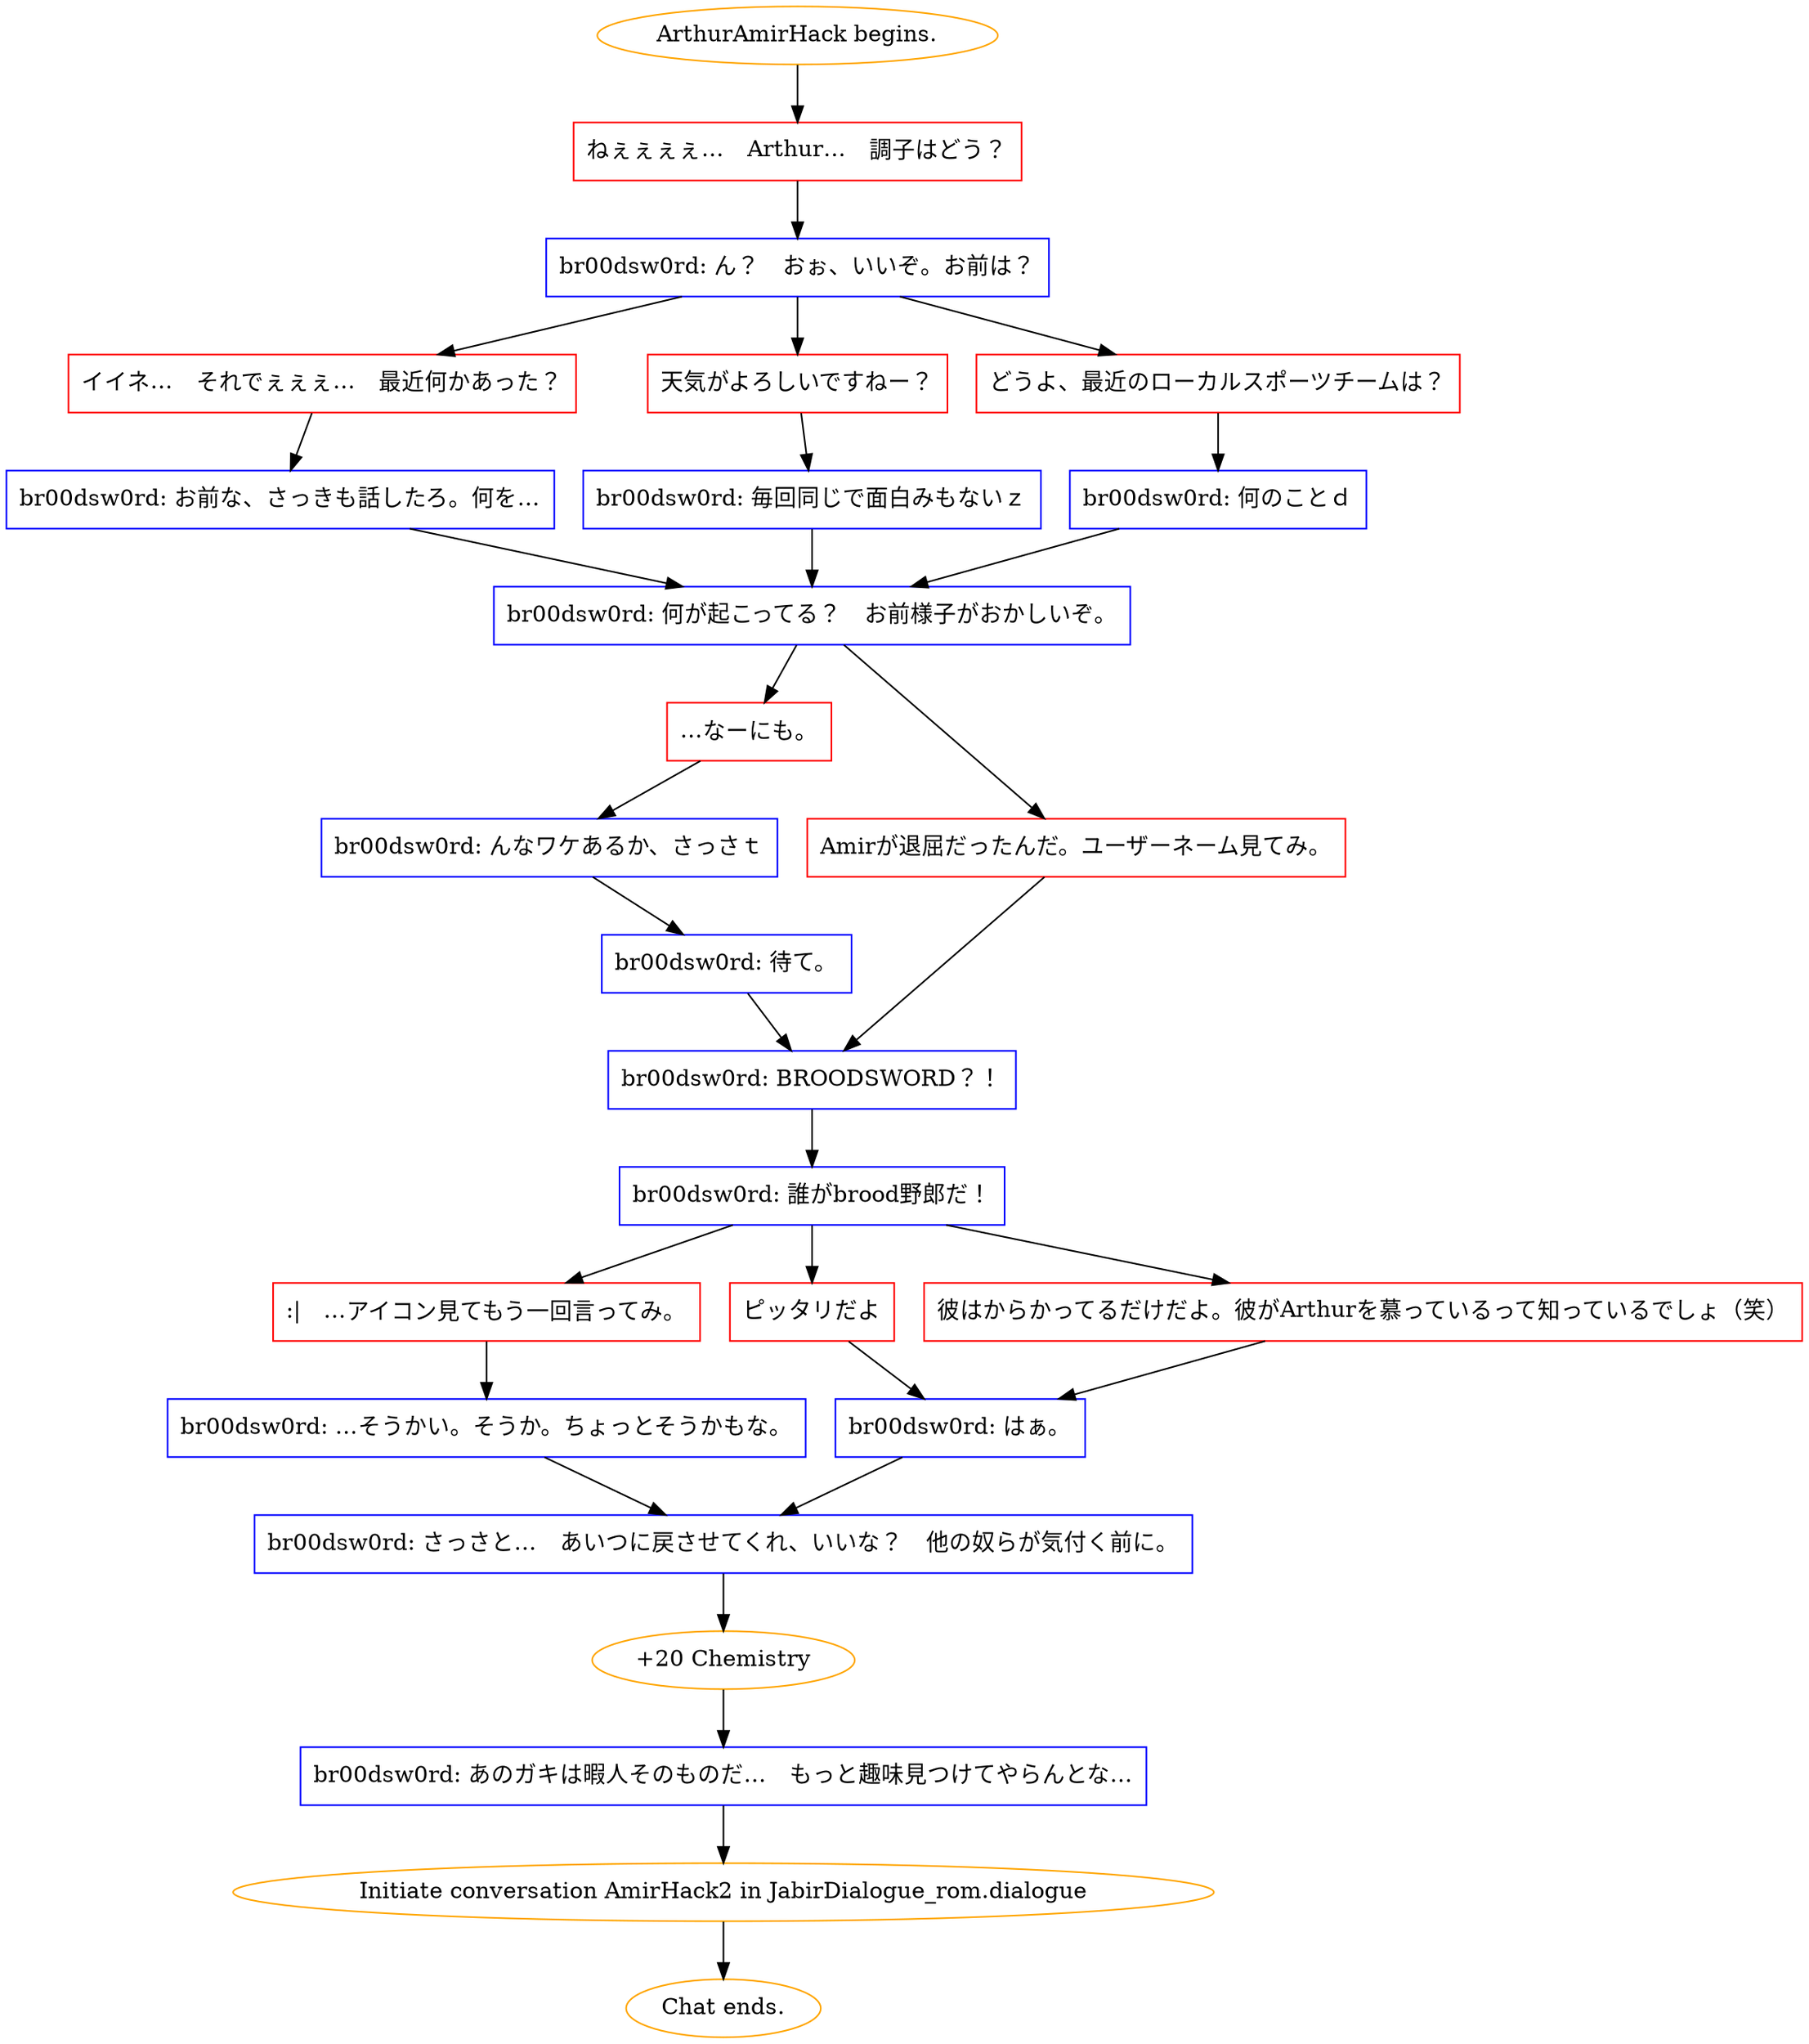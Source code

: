 digraph {
	"ArthurAmirHack begins." [color=orange];
		"ArthurAmirHack begins." -> j2201477282;
	j2201477282 [label="ねぇぇぇぇ…　Arthur…　調子はどう？",shape=box,color=red];
		j2201477282 -> j2544489962;
	j2544489962 [label="br00dsw0rd: ん？　おぉ、いいぞ。お前は？",shape=box,color=blue];
		j2544489962 -> j1340361825;
		j2544489962 -> j1873080070;
		j2544489962 -> j2828791972;
	j1340361825 [label="イイネ…　それでぇぇぇ…　最近何かあった？",shape=box,color=red];
		j1340361825 -> j1035685494;
	j1873080070 [label="天気がよろしいですねー？",shape=box,color=red];
		j1873080070 -> j2042970303;
	j2828791972 [label="どうよ、最近のローカルスポーツチームは？",shape=box,color=red];
		j2828791972 -> j3870233257;
	j1035685494 [label="br00dsw0rd: お前な、さっきも話したろ。何を…",shape=box,color=blue];
		j1035685494 -> j3660438175;
	j2042970303 [label="br00dsw0rd: 毎回同じで面白みもないｚ",shape=box,color=blue];
		j2042970303 -> j3660438175;
	j3870233257 [label="br00dsw0rd: 何のことｄ",shape=box,color=blue];
		j3870233257 -> j3660438175;
	j3660438175 [label="br00dsw0rd: 何が起こってる？　お前様子がおかしいぞ。",shape=box,color=blue];
		j3660438175 -> j4187944090;
		j3660438175 -> j705139990;
	j4187944090 [label="…なーにも。",shape=box,color=red];
		j4187944090 -> j4288843092;
	j705139990 [label="Amirが退屈だったんだ。ユーザーネーム見てみ。",shape=box,color=red];
		j705139990 -> j400167756;
	j4288843092 [label="br00dsw0rd: んなワケあるか、さっさｔ",shape=box,color=blue];
		j4288843092 -> j3750749101;
	j400167756 [label="br00dsw0rd: BROODSWORD？！",shape=box,color=blue];
		j400167756 -> j3322090090;
	j3750749101 [label="br00dsw0rd: 待て。",shape=box,color=blue];
		j3750749101 -> j400167756;
	j3322090090 [label="br00dsw0rd: 誰がbrood野郎だ！",shape=box,color=blue];
		j3322090090 -> j1740035253;
		j3322090090 -> j3248048597;
		j3322090090 -> j1521870035;
	j1740035253 [label=":|　…アイコン見てもう一回言ってみ。",shape=box,color=red];
		j1740035253 -> j2711113021;
	j3248048597 [label="ピッタリだよ",shape=box,color=red];
		j3248048597 -> j2940655981;
	j1521870035 [label="彼はからかってるだけだよ。彼がArthurを慕っているって知っているでしょ（笑）",shape=box,color=red];
		j1521870035 -> j2940655981;
	j2711113021 [label="br00dsw0rd: …そうかい。そうか。ちょっとそうかもな。",shape=box,color=blue];
		j2711113021 -> j3262480759;
	j2940655981 [label="br00dsw0rd: はぁ。",shape=box,color=blue];
		j2940655981 -> j3262480759;
	j3262480759 [label="br00dsw0rd: さっさと…　あいつに戻させてくれ、いいな？　他の奴らが気付く前に。",shape=box,color=blue];
		j3262480759 -> j1081879481;
	j1081879481 [label="+20 Chemistry",color=orange];
		j1081879481 -> j3660770943;
	j3660770943 [label="br00dsw0rd: あのガキは暇人そのものだ…　もっと趣味見つけてやらんとな…",shape=box,color=blue];
		j3660770943 -> "Initiate conversation AmirHack2 in JabirDialogue_rom.dialogue";
	"Initiate conversation AmirHack2 in JabirDialogue_rom.dialogue" [label="Initiate conversation AmirHack2 in JabirDialogue_rom.dialogue",color=orange];
		"Initiate conversation AmirHack2 in JabirDialogue_rom.dialogue" -> "Chat ends.";
	"Chat ends." [color=orange];
}